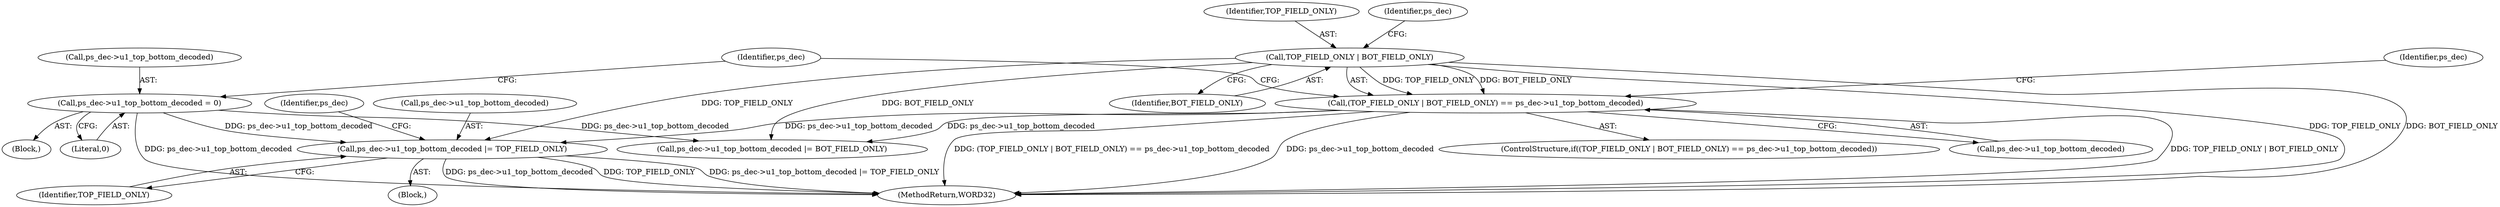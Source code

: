 digraph "0_Android_e629194c62a9a129ce378e08cb1059a8a53f1795@pointer" {
"1001822" [label="(Call,ps_dec->u1_top_bottom_decoded |= TOP_FIELD_ONLY)"];
"1000519" [label="(Call,ps_dec->u1_top_bottom_decoded = 0)"];
"1000511" [label="(Call,(TOP_FIELD_ONLY | BOT_FIELD_ONLY) == ps_dec->u1_top_bottom_decoded)"];
"1000512" [label="(Call,TOP_FIELD_ONLY | BOT_FIELD_ONLY)"];
"1001822" [label="(Call,ps_dec->u1_top_bottom_decoded |= TOP_FIELD_ONLY)"];
"1001826" [label="(Identifier,TOP_FIELD_ONLY)"];
"1001815" [label="(Call,ps_dec->u1_top_bottom_decoded |= BOT_FIELD_ONLY)"];
"1000519" [label="(Call,ps_dec->u1_top_bottom_decoded = 0)"];
"1000512" [label="(Call,TOP_FIELD_ONLY | BOT_FIELD_ONLY)"];
"1000518" [label="(Block,)"];
"1000526" [label="(Identifier,ps_dec)"];
"1000520" [label="(Call,ps_dec->u1_top_bottom_decoded)"];
"1000510" [label="(ControlStructure,if((TOP_FIELD_ONLY | BOT_FIELD_ONLY) == ps_dec->u1_top_bottom_decoded))"];
"1001832" [label="(Identifier,ps_dec)"];
"1000521" [label="(Identifier,ps_dec)"];
"1002124" [label="(MethodReturn,WORD32)"];
"1000514" [label="(Identifier,BOT_FIELD_ONLY)"];
"1000515" [label="(Call,ps_dec->u1_top_bottom_decoded)"];
"1000513" [label="(Identifier,TOP_FIELD_ONLY)"];
"1000516" [label="(Identifier,ps_dec)"];
"1000511" [label="(Call,(TOP_FIELD_ONLY | BOT_FIELD_ONLY) == ps_dec->u1_top_bottom_decoded)"];
"1001821" [label="(Block,)"];
"1001823" [label="(Call,ps_dec->u1_top_bottom_decoded)"];
"1000523" [label="(Literal,0)"];
"1001822" -> "1001821"  [label="AST: "];
"1001822" -> "1001826"  [label="CFG: "];
"1001823" -> "1001822"  [label="AST: "];
"1001826" -> "1001822"  [label="AST: "];
"1001832" -> "1001822"  [label="CFG: "];
"1001822" -> "1002124"  [label="DDG: ps_dec->u1_top_bottom_decoded |= TOP_FIELD_ONLY"];
"1001822" -> "1002124"  [label="DDG: ps_dec->u1_top_bottom_decoded"];
"1001822" -> "1002124"  [label="DDG: TOP_FIELD_ONLY"];
"1000519" -> "1001822"  [label="DDG: ps_dec->u1_top_bottom_decoded"];
"1000511" -> "1001822"  [label="DDG: ps_dec->u1_top_bottom_decoded"];
"1000512" -> "1001822"  [label="DDG: TOP_FIELD_ONLY"];
"1000519" -> "1000518"  [label="AST: "];
"1000519" -> "1000523"  [label="CFG: "];
"1000520" -> "1000519"  [label="AST: "];
"1000523" -> "1000519"  [label="AST: "];
"1000526" -> "1000519"  [label="CFG: "];
"1000519" -> "1002124"  [label="DDG: ps_dec->u1_top_bottom_decoded"];
"1000519" -> "1001815"  [label="DDG: ps_dec->u1_top_bottom_decoded"];
"1000511" -> "1000510"  [label="AST: "];
"1000511" -> "1000515"  [label="CFG: "];
"1000512" -> "1000511"  [label="AST: "];
"1000515" -> "1000511"  [label="AST: "];
"1000521" -> "1000511"  [label="CFG: "];
"1000526" -> "1000511"  [label="CFG: "];
"1000511" -> "1002124"  [label="DDG: (TOP_FIELD_ONLY | BOT_FIELD_ONLY) == ps_dec->u1_top_bottom_decoded"];
"1000511" -> "1002124"  [label="DDG: ps_dec->u1_top_bottom_decoded"];
"1000511" -> "1002124"  [label="DDG: TOP_FIELD_ONLY | BOT_FIELD_ONLY"];
"1000512" -> "1000511"  [label="DDG: TOP_FIELD_ONLY"];
"1000512" -> "1000511"  [label="DDG: BOT_FIELD_ONLY"];
"1000511" -> "1001815"  [label="DDG: ps_dec->u1_top_bottom_decoded"];
"1000512" -> "1000514"  [label="CFG: "];
"1000513" -> "1000512"  [label="AST: "];
"1000514" -> "1000512"  [label="AST: "];
"1000516" -> "1000512"  [label="CFG: "];
"1000512" -> "1002124"  [label="DDG: TOP_FIELD_ONLY"];
"1000512" -> "1002124"  [label="DDG: BOT_FIELD_ONLY"];
"1000512" -> "1001815"  [label="DDG: BOT_FIELD_ONLY"];
}

